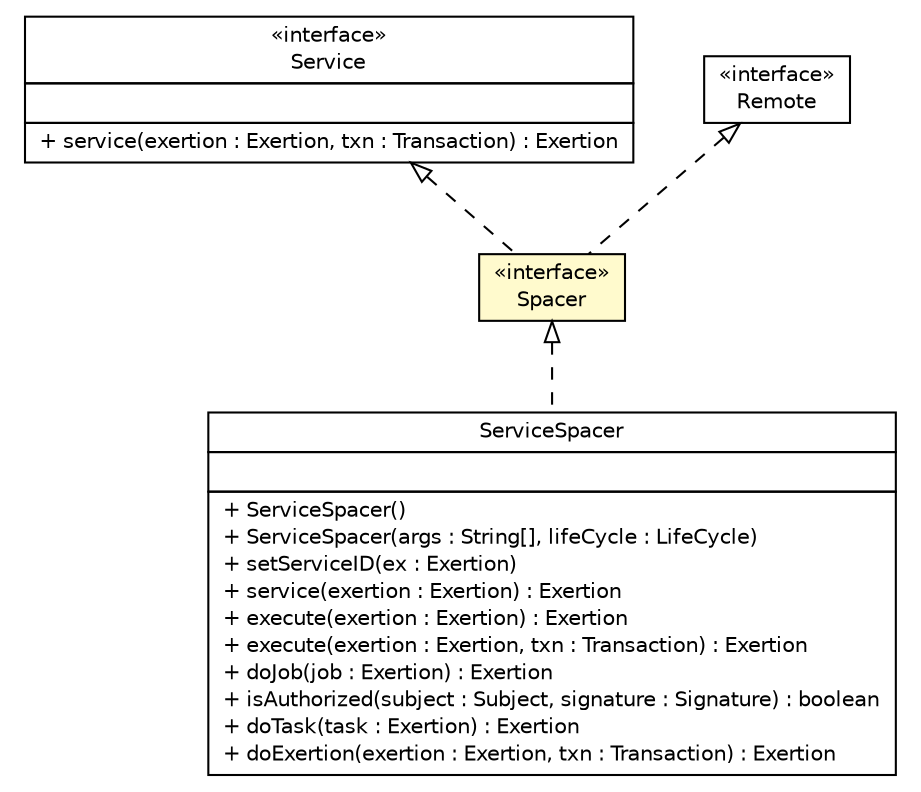#!/usr/local/bin/dot
#
# Class diagram 
# Generated by UMLGraph version R5_6 (http://www.umlgraph.org/)
#

digraph G {
	edge [fontname="Helvetica",fontsize=10,labelfontname="Helvetica",labelfontsize=10];
	node [fontname="Helvetica",fontsize=10,shape=plaintext];
	nodesep=0.25;
	ranksep=0.5;
	// sorcer.service.Service
	c539239 [label=<<table title="sorcer.service.Service" border="0" cellborder="1" cellspacing="0" cellpadding="2" port="p" href="../../service/Service.html">
		<tr><td><table border="0" cellspacing="0" cellpadding="1">
<tr><td align="center" balign="center"> &#171;interface&#187; </td></tr>
<tr><td align="center" balign="center"> Service </td></tr>
		</table></td></tr>
		<tr><td><table border="0" cellspacing="0" cellpadding="1">
<tr><td align="left" balign="left">  </td></tr>
		</table></td></tr>
		<tr><td><table border="0" cellspacing="0" cellpadding="1">
<tr><td align="left" balign="left"> + service(exertion : Exertion, txn : Transaction) : Exertion </td></tr>
		</table></td></tr>
		</table>>, URL="../../service/Service.html", fontname="Helvetica", fontcolor="black", fontsize=10.0];
	// sorcer.core.provider.Spacer
	c539362 [label=<<table title="sorcer.core.provider.Spacer" border="0" cellborder="1" cellspacing="0" cellpadding="2" port="p" bgcolor="lemonChiffon" href="./Spacer.html">
		<tr><td><table border="0" cellspacing="0" cellpadding="1">
<tr><td align="center" balign="center"> &#171;interface&#187; </td></tr>
<tr><td align="center" balign="center"> Spacer </td></tr>
		</table></td></tr>
		</table>>, URL="./Spacer.html", fontname="Helvetica", fontcolor="black", fontsize=10.0];
	// sorcer.core.provider.jobber.ServiceSpacer
	c539530 [label=<<table title="sorcer.core.provider.jobber.ServiceSpacer" border="0" cellborder="1" cellspacing="0" cellpadding="2" port="p" href="./jobber/ServiceSpacer.html">
		<tr><td><table border="0" cellspacing="0" cellpadding="1">
<tr><td align="center" balign="center"> ServiceSpacer </td></tr>
		</table></td></tr>
		<tr><td><table border="0" cellspacing="0" cellpadding="1">
<tr><td align="left" balign="left">  </td></tr>
		</table></td></tr>
		<tr><td><table border="0" cellspacing="0" cellpadding="1">
<tr><td align="left" balign="left"> + ServiceSpacer() </td></tr>
<tr><td align="left" balign="left"> + ServiceSpacer(args : String[], lifeCycle : LifeCycle) </td></tr>
<tr><td align="left" balign="left"> + setServiceID(ex : Exertion) </td></tr>
<tr><td align="left" balign="left"> + service(exertion : Exertion) : Exertion </td></tr>
<tr><td align="left" balign="left"> + execute(exertion : Exertion) : Exertion </td></tr>
<tr><td align="left" balign="left"> + execute(exertion : Exertion, txn : Transaction) : Exertion </td></tr>
<tr><td align="left" balign="left"> + doJob(job : Exertion) : Exertion </td></tr>
<tr><td align="left" balign="left"> + isAuthorized(subject : Subject, signature : Signature) : boolean </td></tr>
<tr><td align="left" balign="left"> + doTask(task : Exertion) : Exertion </td></tr>
<tr><td align="left" balign="left"> + doExertion(exertion : Exertion, txn : Transaction) : Exertion </td></tr>
		</table></td></tr>
		</table>>, URL="./jobber/ServiceSpacer.html", fontname="Helvetica", fontcolor="black", fontsize=10.0];
	//sorcer.core.provider.Spacer implements sorcer.service.Service
	c539239:p -> c539362:p [dir=back,arrowtail=empty,style=dashed];
	//sorcer.core.provider.Spacer implements java.rmi.Remote
	c539836:p -> c539362:p [dir=back,arrowtail=empty,style=dashed];
	//sorcer.core.provider.jobber.ServiceSpacer implements sorcer.core.provider.Spacer
	c539362:p -> c539530:p [dir=back,arrowtail=empty,style=dashed];
	// java.rmi.Remote
	c539836 [label=<<table title="java.rmi.Remote" border="0" cellborder="1" cellspacing="0" cellpadding="2" port="p" href="http://docs.oracle.com/javase/7/docs/api/java/rmi/Remote.html">
		<tr><td><table border="0" cellspacing="0" cellpadding="1">
<tr><td align="center" balign="center"> &#171;interface&#187; </td></tr>
<tr><td align="center" balign="center"> Remote </td></tr>
		</table></td></tr>
		</table>>, URL="http://docs.oracle.com/javase/7/docs/api/java/rmi/Remote.html", fontname="Helvetica", fontcolor="black", fontsize=10.0];
}

